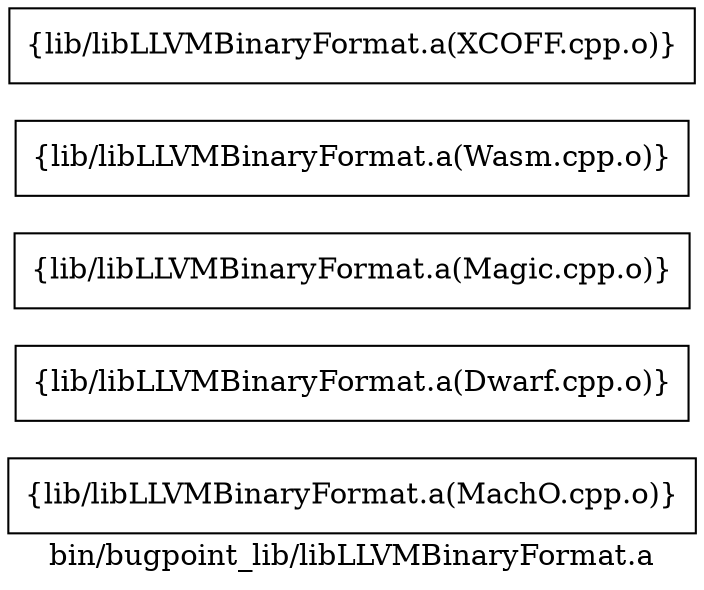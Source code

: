 digraph "bin/bugpoint_lib/libLLVMBinaryFormat.a" {
	label="bin/bugpoint_lib/libLLVMBinaryFormat.a";
	rankdir=LR;

	Node0x560f26d06028 [shape=record,shape=box,group=0,label="{lib/libLLVMBinaryFormat.a(MachO.cpp.o)}"];
	Node0x560f26d062f8 [shape=record,shape=box,group=0,label="{lib/libLLVMBinaryFormat.a(Dwarf.cpp.o)}"];
	Node0x560f26d069d8 [shape=record,shape=box,group=0,label="{lib/libLLVMBinaryFormat.a(Magic.cpp.o)}"];
	Node0x560f26d05448 [shape=record,shape=box,group=0,label="{lib/libLLVMBinaryFormat.a(Wasm.cpp.o)}"];
	Node0x560f26d05a88 [shape=record,shape=box,group=0,label="{lib/libLLVMBinaryFormat.a(XCOFF.cpp.o)}"];
}
